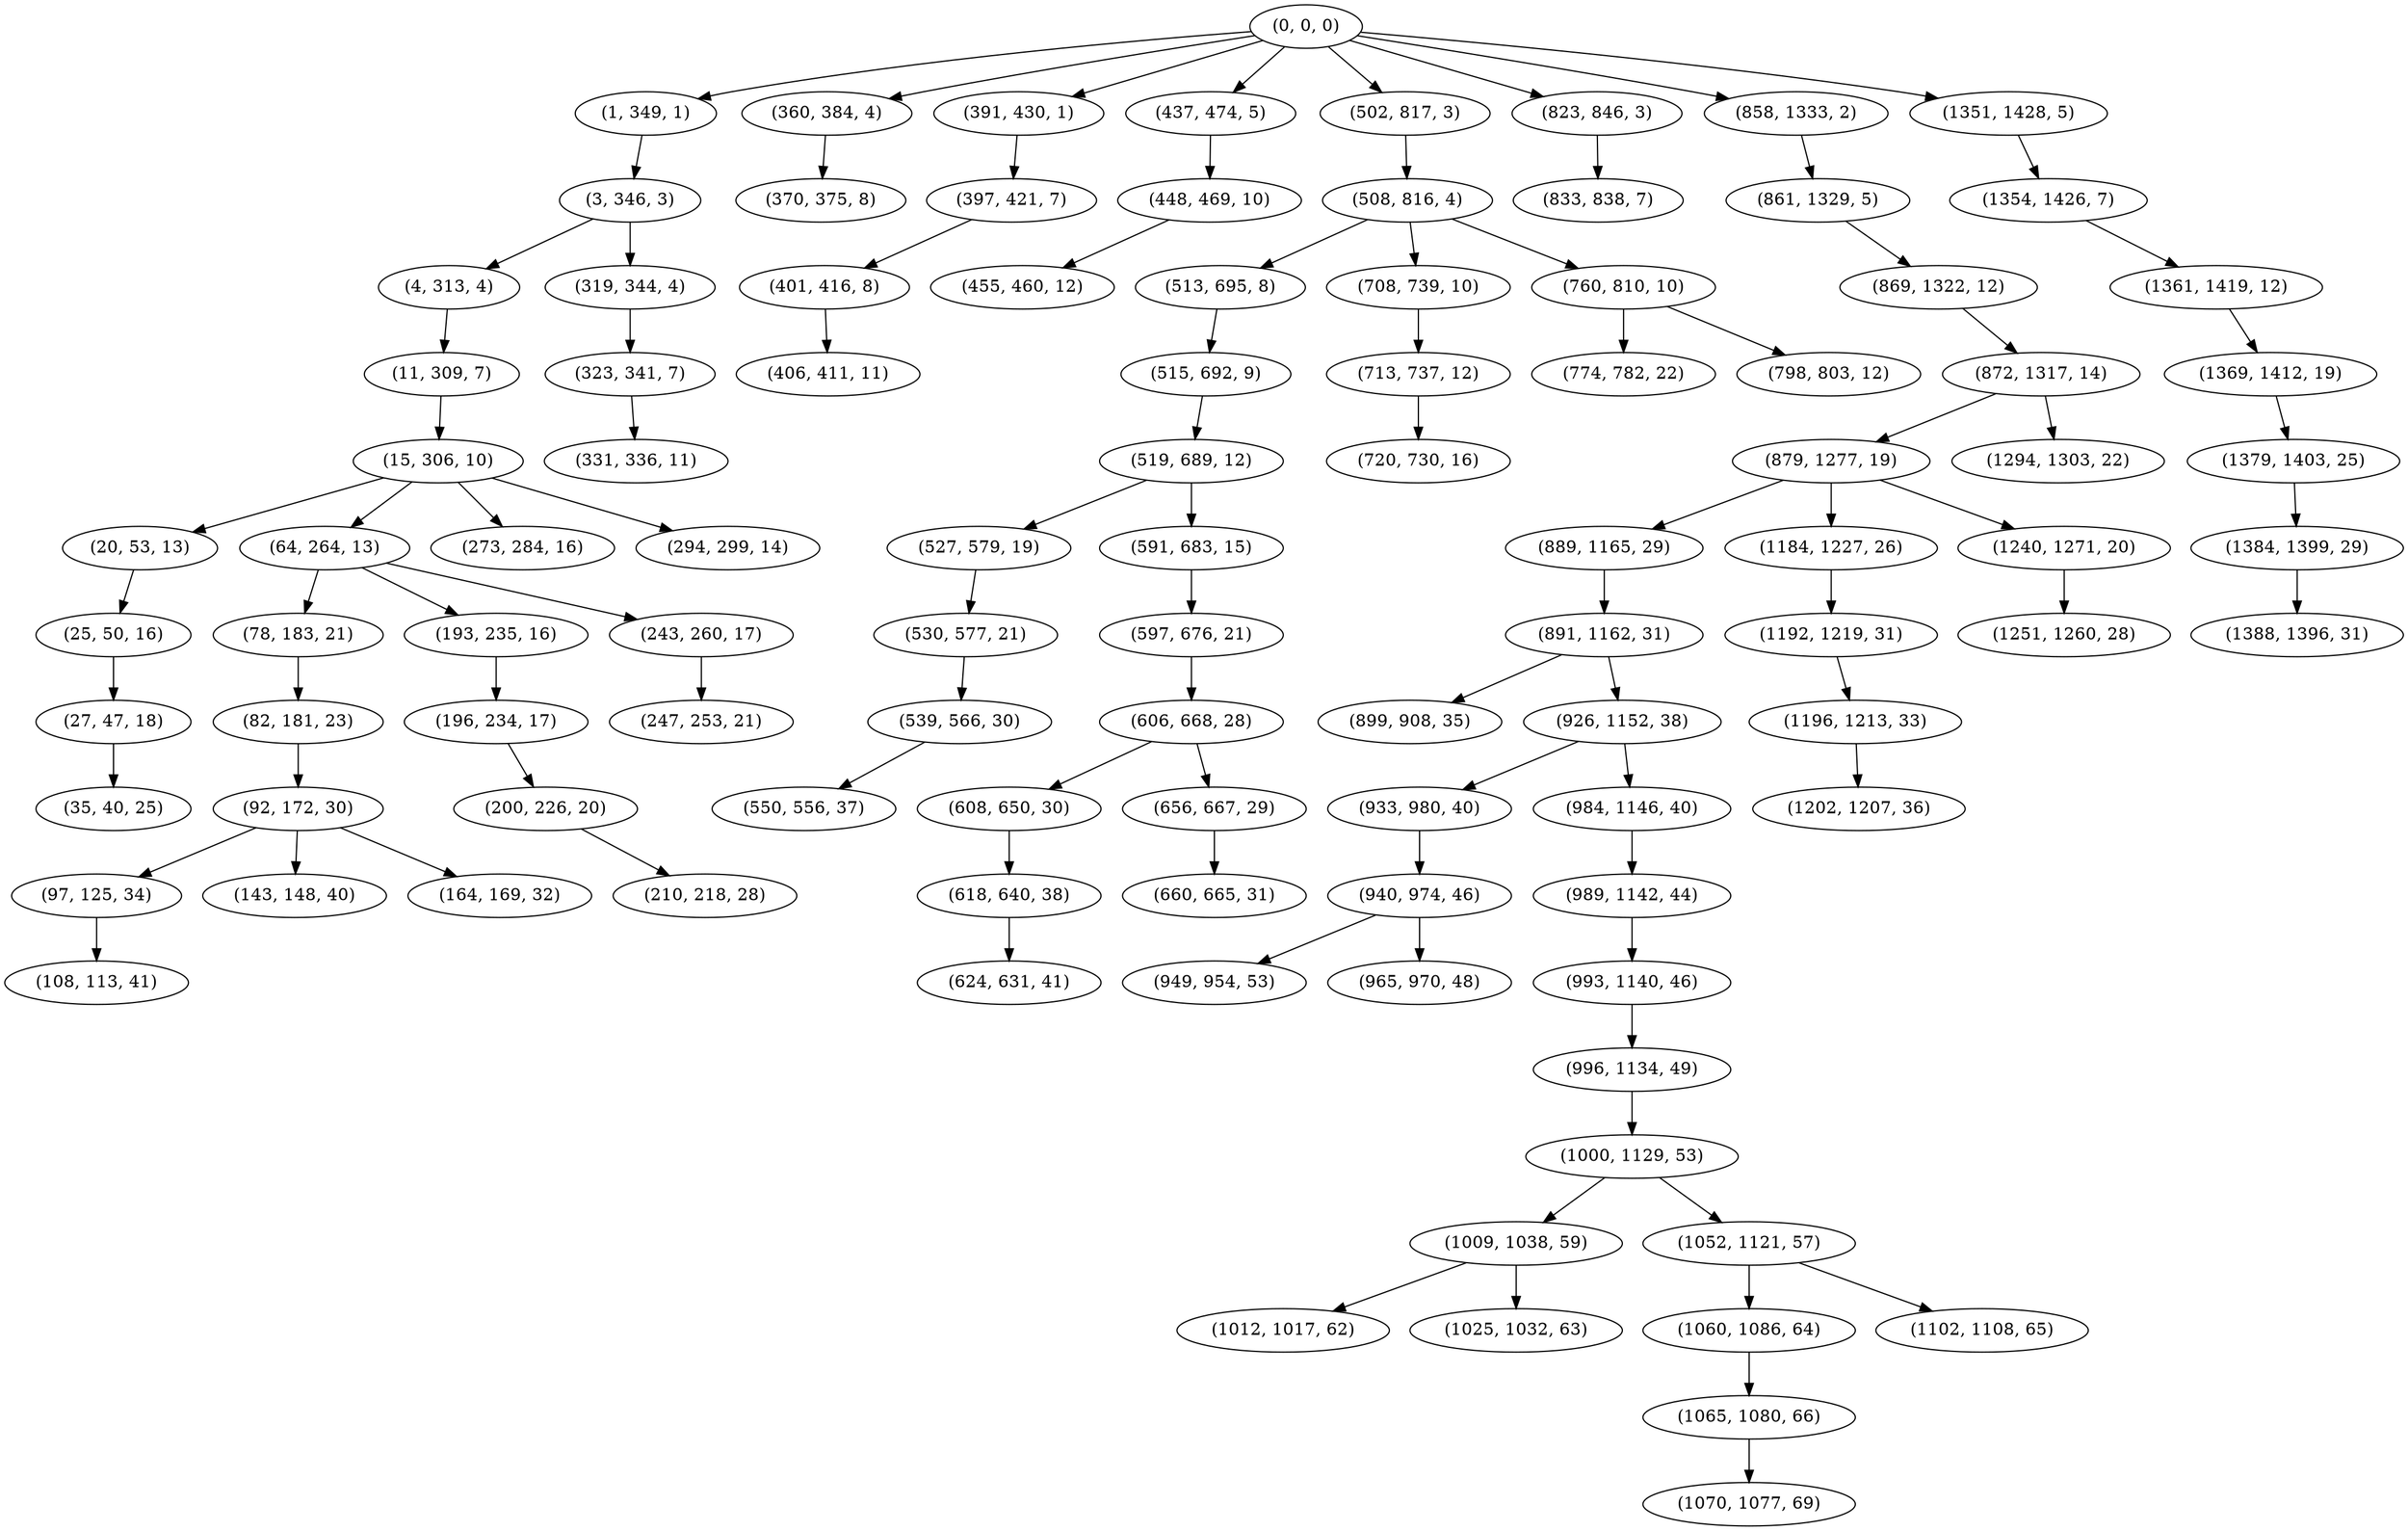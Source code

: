 digraph tree {
    "(0, 0, 0)";
    "(1, 349, 1)";
    "(3, 346, 3)";
    "(4, 313, 4)";
    "(11, 309, 7)";
    "(15, 306, 10)";
    "(20, 53, 13)";
    "(25, 50, 16)";
    "(27, 47, 18)";
    "(35, 40, 25)";
    "(64, 264, 13)";
    "(78, 183, 21)";
    "(82, 181, 23)";
    "(92, 172, 30)";
    "(97, 125, 34)";
    "(108, 113, 41)";
    "(143, 148, 40)";
    "(164, 169, 32)";
    "(193, 235, 16)";
    "(196, 234, 17)";
    "(200, 226, 20)";
    "(210, 218, 28)";
    "(243, 260, 17)";
    "(247, 253, 21)";
    "(273, 284, 16)";
    "(294, 299, 14)";
    "(319, 344, 4)";
    "(323, 341, 7)";
    "(331, 336, 11)";
    "(360, 384, 4)";
    "(370, 375, 8)";
    "(391, 430, 1)";
    "(397, 421, 7)";
    "(401, 416, 8)";
    "(406, 411, 11)";
    "(437, 474, 5)";
    "(448, 469, 10)";
    "(455, 460, 12)";
    "(502, 817, 3)";
    "(508, 816, 4)";
    "(513, 695, 8)";
    "(515, 692, 9)";
    "(519, 689, 12)";
    "(527, 579, 19)";
    "(530, 577, 21)";
    "(539, 566, 30)";
    "(550, 556, 37)";
    "(591, 683, 15)";
    "(597, 676, 21)";
    "(606, 668, 28)";
    "(608, 650, 30)";
    "(618, 640, 38)";
    "(624, 631, 41)";
    "(656, 667, 29)";
    "(660, 665, 31)";
    "(708, 739, 10)";
    "(713, 737, 12)";
    "(720, 730, 16)";
    "(760, 810, 10)";
    "(774, 782, 22)";
    "(798, 803, 12)";
    "(823, 846, 3)";
    "(833, 838, 7)";
    "(858, 1333, 2)";
    "(861, 1329, 5)";
    "(869, 1322, 12)";
    "(872, 1317, 14)";
    "(879, 1277, 19)";
    "(889, 1165, 29)";
    "(891, 1162, 31)";
    "(899, 908, 35)";
    "(926, 1152, 38)";
    "(933, 980, 40)";
    "(940, 974, 46)";
    "(949, 954, 53)";
    "(965, 970, 48)";
    "(984, 1146, 40)";
    "(989, 1142, 44)";
    "(993, 1140, 46)";
    "(996, 1134, 49)";
    "(1000, 1129, 53)";
    "(1009, 1038, 59)";
    "(1012, 1017, 62)";
    "(1025, 1032, 63)";
    "(1052, 1121, 57)";
    "(1060, 1086, 64)";
    "(1065, 1080, 66)";
    "(1070, 1077, 69)";
    "(1102, 1108, 65)";
    "(1184, 1227, 26)";
    "(1192, 1219, 31)";
    "(1196, 1213, 33)";
    "(1202, 1207, 36)";
    "(1240, 1271, 20)";
    "(1251, 1260, 28)";
    "(1294, 1303, 22)";
    "(1351, 1428, 5)";
    "(1354, 1426, 7)";
    "(1361, 1419, 12)";
    "(1369, 1412, 19)";
    "(1379, 1403, 25)";
    "(1384, 1399, 29)";
    "(1388, 1396, 31)";
    "(0, 0, 0)" -> "(1, 349, 1)";
    "(0, 0, 0)" -> "(360, 384, 4)";
    "(0, 0, 0)" -> "(391, 430, 1)";
    "(0, 0, 0)" -> "(437, 474, 5)";
    "(0, 0, 0)" -> "(502, 817, 3)";
    "(0, 0, 0)" -> "(823, 846, 3)";
    "(0, 0, 0)" -> "(858, 1333, 2)";
    "(0, 0, 0)" -> "(1351, 1428, 5)";
    "(1, 349, 1)" -> "(3, 346, 3)";
    "(3, 346, 3)" -> "(4, 313, 4)";
    "(3, 346, 3)" -> "(319, 344, 4)";
    "(4, 313, 4)" -> "(11, 309, 7)";
    "(11, 309, 7)" -> "(15, 306, 10)";
    "(15, 306, 10)" -> "(20, 53, 13)";
    "(15, 306, 10)" -> "(64, 264, 13)";
    "(15, 306, 10)" -> "(273, 284, 16)";
    "(15, 306, 10)" -> "(294, 299, 14)";
    "(20, 53, 13)" -> "(25, 50, 16)";
    "(25, 50, 16)" -> "(27, 47, 18)";
    "(27, 47, 18)" -> "(35, 40, 25)";
    "(64, 264, 13)" -> "(78, 183, 21)";
    "(64, 264, 13)" -> "(193, 235, 16)";
    "(64, 264, 13)" -> "(243, 260, 17)";
    "(78, 183, 21)" -> "(82, 181, 23)";
    "(82, 181, 23)" -> "(92, 172, 30)";
    "(92, 172, 30)" -> "(97, 125, 34)";
    "(92, 172, 30)" -> "(143, 148, 40)";
    "(92, 172, 30)" -> "(164, 169, 32)";
    "(97, 125, 34)" -> "(108, 113, 41)";
    "(193, 235, 16)" -> "(196, 234, 17)";
    "(196, 234, 17)" -> "(200, 226, 20)";
    "(200, 226, 20)" -> "(210, 218, 28)";
    "(243, 260, 17)" -> "(247, 253, 21)";
    "(319, 344, 4)" -> "(323, 341, 7)";
    "(323, 341, 7)" -> "(331, 336, 11)";
    "(360, 384, 4)" -> "(370, 375, 8)";
    "(391, 430, 1)" -> "(397, 421, 7)";
    "(397, 421, 7)" -> "(401, 416, 8)";
    "(401, 416, 8)" -> "(406, 411, 11)";
    "(437, 474, 5)" -> "(448, 469, 10)";
    "(448, 469, 10)" -> "(455, 460, 12)";
    "(502, 817, 3)" -> "(508, 816, 4)";
    "(508, 816, 4)" -> "(513, 695, 8)";
    "(508, 816, 4)" -> "(708, 739, 10)";
    "(508, 816, 4)" -> "(760, 810, 10)";
    "(513, 695, 8)" -> "(515, 692, 9)";
    "(515, 692, 9)" -> "(519, 689, 12)";
    "(519, 689, 12)" -> "(527, 579, 19)";
    "(519, 689, 12)" -> "(591, 683, 15)";
    "(527, 579, 19)" -> "(530, 577, 21)";
    "(530, 577, 21)" -> "(539, 566, 30)";
    "(539, 566, 30)" -> "(550, 556, 37)";
    "(591, 683, 15)" -> "(597, 676, 21)";
    "(597, 676, 21)" -> "(606, 668, 28)";
    "(606, 668, 28)" -> "(608, 650, 30)";
    "(606, 668, 28)" -> "(656, 667, 29)";
    "(608, 650, 30)" -> "(618, 640, 38)";
    "(618, 640, 38)" -> "(624, 631, 41)";
    "(656, 667, 29)" -> "(660, 665, 31)";
    "(708, 739, 10)" -> "(713, 737, 12)";
    "(713, 737, 12)" -> "(720, 730, 16)";
    "(760, 810, 10)" -> "(774, 782, 22)";
    "(760, 810, 10)" -> "(798, 803, 12)";
    "(823, 846, 3)" -> "(833, 838, 7)";
    "(858, 1333, 2)" -> "(861, 1329, 5)";
    "(861, 1329, 5)" -> "(869, 1322, 12)";
    "(869, 1322, 12)" -> "(872, 1317, 14)";
    "(872, 1317, 14)" -> "(879, 1277, 19)";
    "(872, 1317, 14)" -> "(1294, 1303, 22)";
    "(879, 1277, 19)" -> "(889, 1165, 29)";
    "(879, 1277, 19)" -> "(1184, 1227, 26)";
    "(879, 1277, 19)" -> "(1240, 1271, 20)";
    "(889, 1165, 29)" -> "(891, 1162, 31)";
    "(891, 1162, 31)" -> "(899, 908, 35)";
    "(891, 1162, 31)" -> "(926, 1152, 38)";
    "(926, 1152, 38)" -> "(933, 980, 40)";
    "(926, 1152, 38)" -> "(984, 1146, 40)";
    "(933, 980, 40)" -> "(940, 974, 46)";
    "(940, 974, 46)" -> "(949, 954, 53)";
    "(940, 974, 46)" -> "(965, 970, 48)";
    "(984, 1146, 40)" -> "(989, 1142, 44)";
    "(989, 1142, 44)" -> "(993, 1140, 46)";
    "(993, 1140, 46)" -> "(996, 1134, 49)";
    "(996, 1134, 49)" -> "(1000, 1129, 53)";
    "(1000, 1129, 53)" -> "(1009, 1038, 59)";
    "(1000, 1129, 53)" -> "(1052, 1121, 57)";
    "(1009, 1038, 59)" -> "(1012, 1017, 62)";
    "(1009, 1038, 59)" -> "(1025, 1032, 63)";
    "(1052, 1121, 57)" -> "(1060, 1086, 64)";
    "(1052, 1121, 57)" -> "(1102, 1108, 65)";
    "(1060, 1086, 64)" -> "(1065, 1080, 66)";
    "(1065, 1080, 66)" -> "(1070, 1077, 69)";
    "(1184, 1227, 26)" -> "(1192, 1219, 31)";
    "(1192, 1219, 31)" -> "(1196, 1213, 33)";
    "(1196, 1213, 33)" -> "(1202, 1207, 36)";
    "(1240, 1271, 20)" -> "(1251, 1260, 28)";
    "(1351, 1428, 5)" -> "(1354, 1426, 7)";
    "(1354, 1426, 7)" -> "(1361, 1419, 12)";
    "(1361, 1419, 12)" -> "(1369, 1412, 19)";
    "(1369, 1412, 19)" -> "(1379, 1403, 25)";
    "(1379, 1403, 25)" -> "(1384, 1399, 29)";
    "(1384, 1399, 29)" -> "(1388, 1396, 31)";
}
